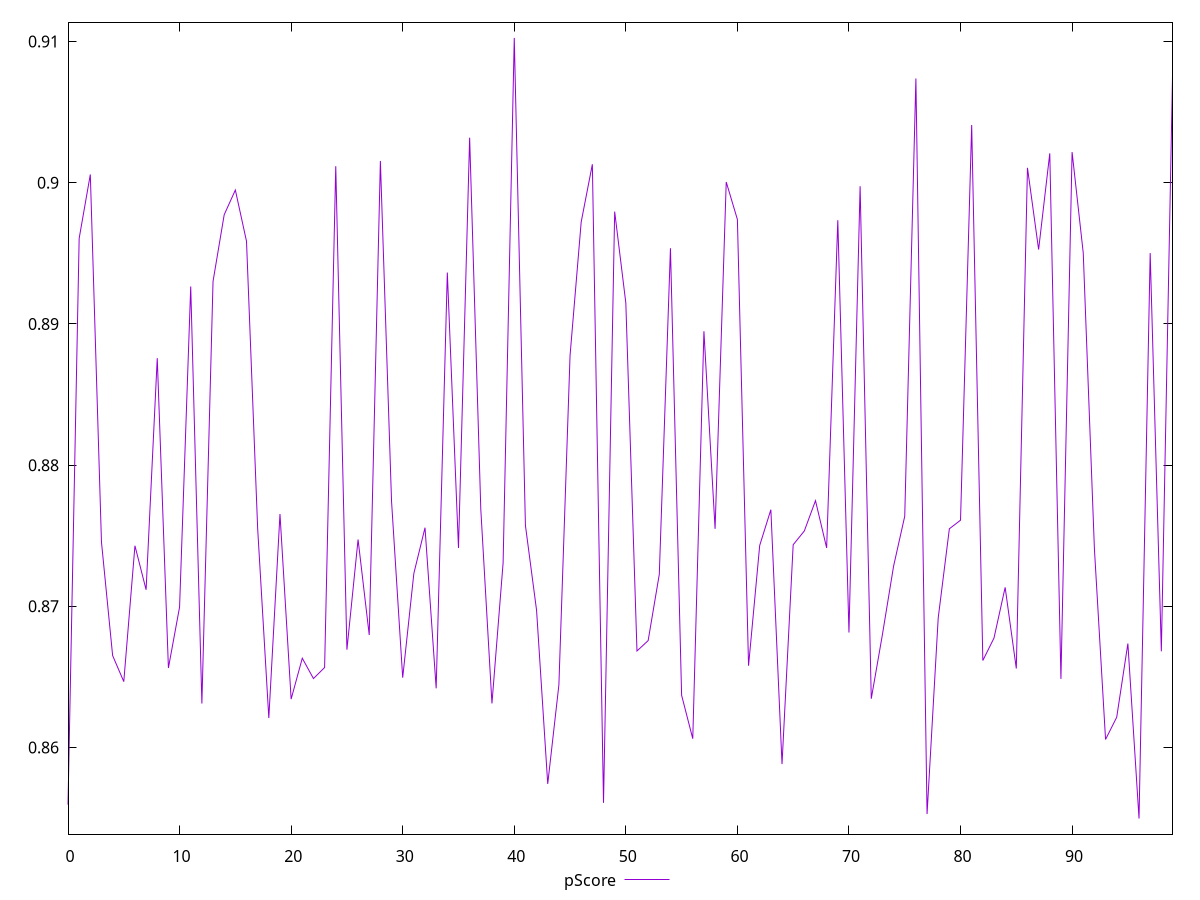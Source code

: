 reset

$pScore <<EOF
0 0.8559542200236655
1 0.896059506300501
2 0.9005860509358363
3 0.874549964587596
4 0.8665138407404395
5 0.8646684260657976
6 0.8742914966310754
7 0.8711749415741776
8 0.8875790232621227
9 0.8656375997301714
10 0.8699463349949216
11 0.8926558079315421
12 0.8631159306127573
13 0.8930162123584987
14 0.897734063132974
15 0.8994845447021753
16 0.8958554283194547
17 0.8755070518392998
18 0.8620899884106228
19 0.8765385573181543
20 0.8634295266789864
21 0.8663262458743093
22 0.8648855611910562
23 0.8656685934526052
24 0.9011722542027933
25 0.866930825097394
26 0.8747327211942445
27 0.8679698700049415
28 0.9015438694358491
29 0.8774407020292565
30 0.8649458844811515
31 0.8723322708780126
32 0.8755696676882969
33 0.8641963264671977
34 0.8936389323746247
35 0.8741338013302443
36 0.9031920619085587
37 0.8768839922253286
38 0.8631250246207105
39 0.8730803729697468
40 0.910258416506487
41 0.8757341633441594
42 0.8697171459768946
43 0.8574268406289806
44 0.8644352936890702
45 0.8877591160027629
46 0.897224805198482
47 0.9013072891289335
48 0.8560819140372526
49 0.8979539284317007
50 0.89148511421668
51 0.8668387095327543
52 0.8675737067813799
53 0.8722693821461402
54 0.8953622355372799
55 0.8637026633252955
56 0.86062722485786
57 0.8894823578963882
58 0.8754890003242823
59 0.9000528123539444
60 0.8974003440477354
61 0.865793757386836
62 0.8743140273537221
63 0.8768459938475947
64 0.8588287629266802
65 0.8743627083305751
66 0.8753403286561334
67 0.8774847531533406
68 0.8741380569726174
69 0.8973474982615011
70 0.86814373764751
71 0.8997541220808702
72 0.86345771066747
73 0.8680049770378854
74 0.872844382149146
75 0.8763830793334302
76 0.9073832384432596
77 0.855290630504959
78 0.8691824346744501
79 0.8754948027238709
80 0.8761004752365742
81 0.9040891075143149
82 0.8661623995358378
83 0.8677552736743124
84 0.8713432421884304
85 0.8655963999178753
86 0.9010557379012427
87 0.8952681709626256
88 0.9020832719390423
89 0.8648618192465606
90 0.9021711055380088
91 0.8950267830511885
92 0.8740898159895311
93 0.8605722419873366
94 0.8621466273825402
95 0.8673640750855465
96 0.8549729242426154
97 0.8950207437780571
98 0.8668162381795239
99 0.9075095733006457
EOF

set key outside below
set xrange [0:99]
set yrange [0.8538672143973379:0.9113641263517644]
set trange [0.8538672143973379:0.9113641263517644]
set terminal svg size 640, 500 enhanced background rgb 'white'
set output "report_00018_2021-02-10T15-25-16.877Z/first-contentful-paint/samples/pages/pScore/values.svg"

plot $pScore title "pScore" with line

reset
